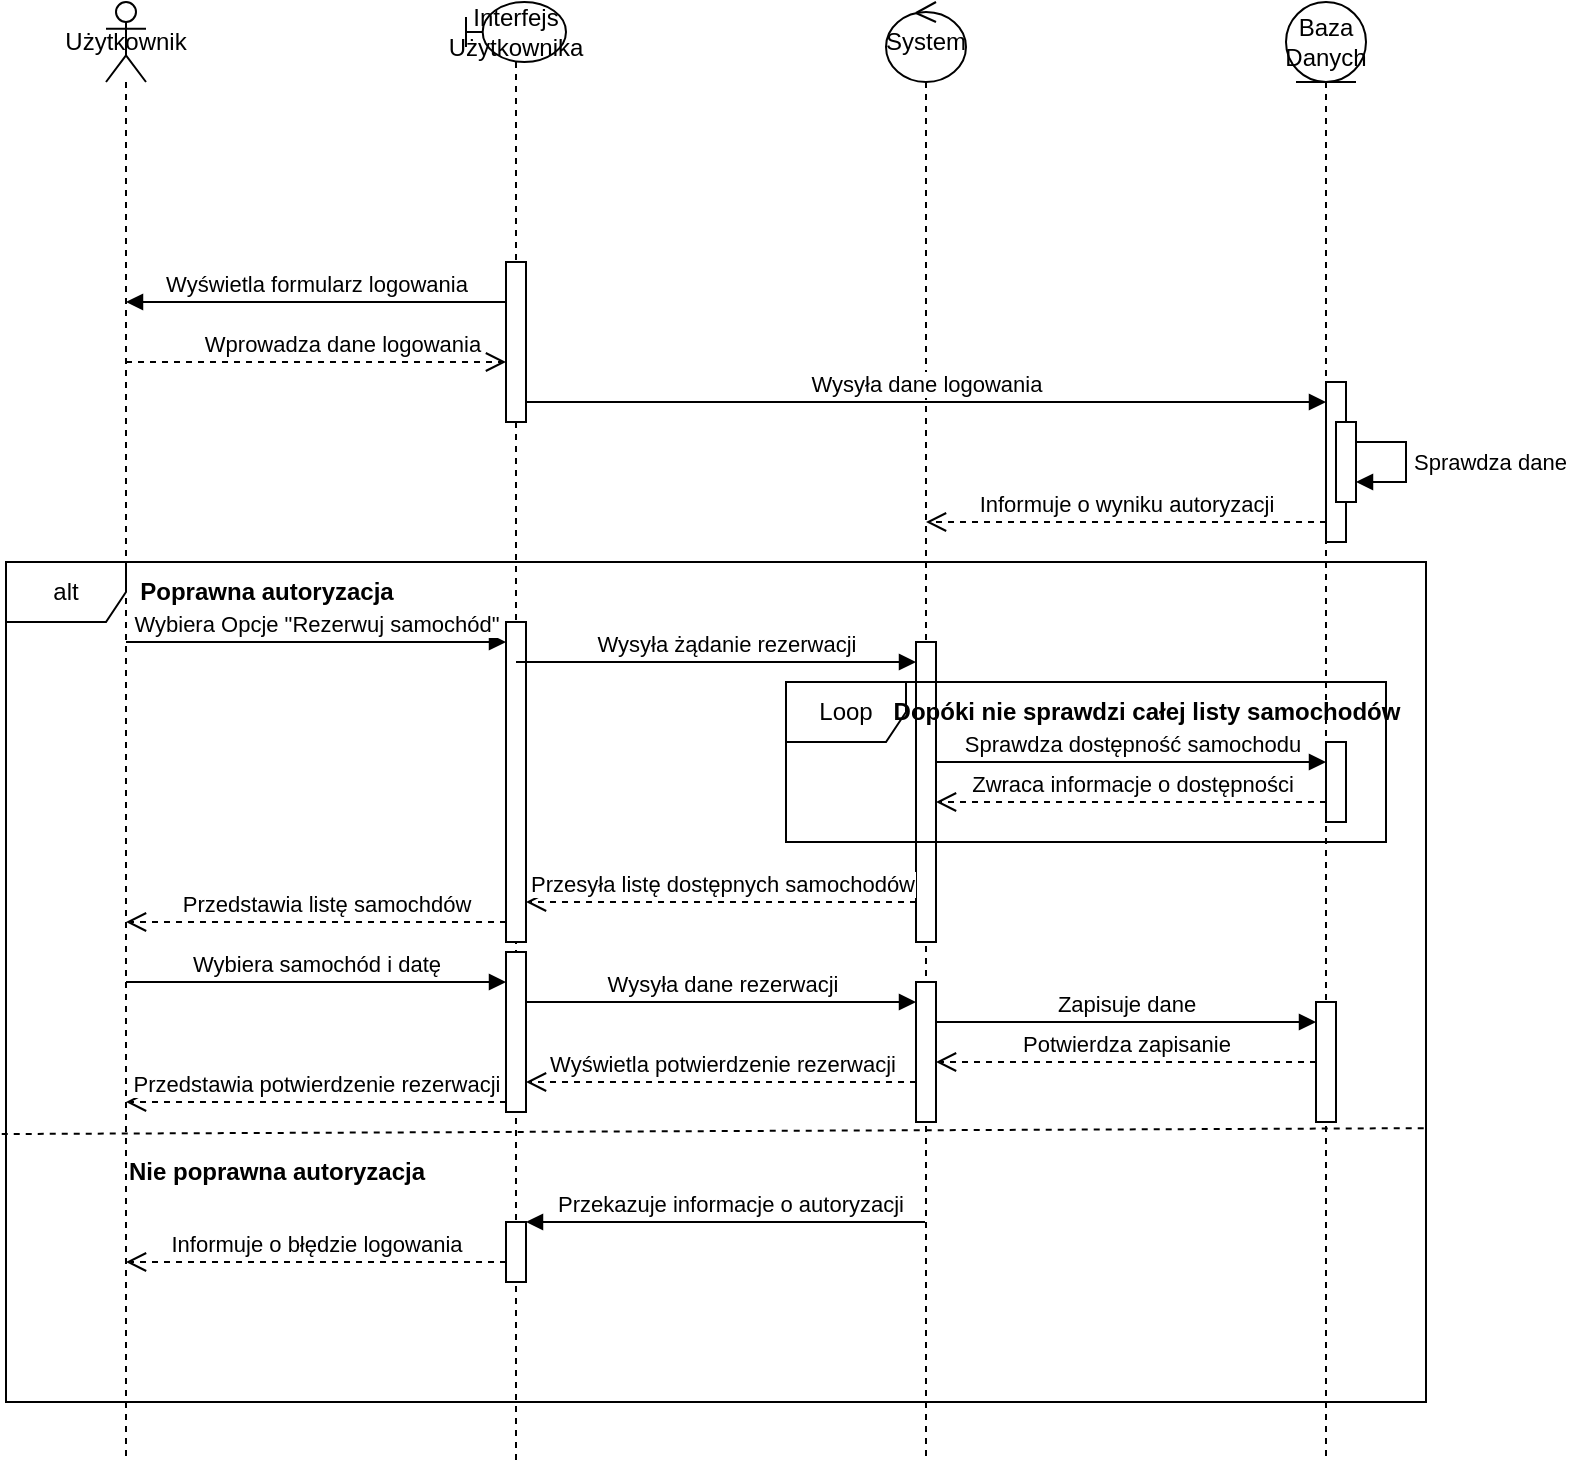 <mxfile version="21.2.9" type="device">
  <diagram name="Strona-1" id="FhrveW3XjT6d9XgOGlOf">
    <mxGraphModel dx="1674" dy="768" grid="1" gridSize="10" guides="1" tooltips="1" connect="1" arrows="1" fold="1" page="1" pageScale="1" pageWidth="827" pageHeight="1169" math="0" shadow="0">
      <root>
        <mxCell id="0" />
        <mxCell id="1" parent="0" />
        <mxCell id="ODl_roxpJbVf6iqvyWE_-2" value="Użytkownik" style="shape=umlLifeline;perimeter=lifelinePerimeter;whiteSpace=wrap;html=1;container=1;dropTarget=0;collapsible=0;recursiveResize=0;outlineConnect=0;portConstraint=eastwest;newEdgeStyle={&quot;edgeStyle&quot;:&quot;elbowEdgeStyle&quot;,&quot;elbow&quot;:&quot;vertical&quot;,&quot;curved&quot;:0,&quot;rounded&quot;:0};participant=umlActor;" vertex="1" parent="1">
          <mxGeometry x="110" y="30" width="20" height="730" as="geometry" />
        </mxCell>
        <mxCell id="ODl_roxpJbVf6iqvyWE_-3" value="System" style="shape=umlLifeline;perimeter=lifelinePerimeter;whiteSpace=wrap;html=1;container=1;dropTarget=0;collapsible=0;recursiveResize=0;outlineConnect=0;portConstraint=eastwest;newEdgeStyle={&quot;edgeStyle&quot;:&quot;elbowEdgeStyle&quot;,&quot;elbow&quot;:&quot;vertical&quot;,&quot;curved&quot;:0,&quot;rounded&quot;:0};participant=umlControl;" vertex="1" parent="1">
          <mxGeometry x="500" y="30" width="40" height="730" as="geometry" />
        </mxCell>
        <mxCell id="ODl_roxpJbVf6iqvyWE_-10" value="" style="html=1;points=[];perimeter=orthogonalPerimeter;outlineConnect=0;targetShapes=umlLifeline;portConstraint=eastwest;newEdgeStyle={&quot;edgeStyle&quot;:&quot;elbowEdgeStyle&quot;,&quot;elbow&quot;:&quot;vertical&quot;,&quot;curved&quot;:0,&quot;rounded&quot;:0};" vertex="1" parent="ODl_roxpJbVf6iqvyWE_-3">
          <mxGeometry x="15" y="320" width="10" height="150" as="geometry" />
        </mxCell>
        <mxCell id="ODl_roxpJbVf6iqvyWE_-4" value="Baza Danych" style="shape=umlLifeline;perimeter=lifelinePerimeter;whiteSpace=wrap;html=1;container=1;dropTarget=0;collapsible=0;recursiveResize=0;outlineConnect=0;portConstraint=eastwest;newEdgeStyle={&quot;edgeStyle&quot;:&quot;elbowEdgeStyle&quot;,&quot;elbow&quot;:&quot;vertical&quot;,&quot;curved&quot;:0,&quot;rounded&quot;:0};participant=umlEntity;" vertex="1" parent="1">
          <mxGeometry x="700" y="30" width="40" height="730" as="geometry" />
        </mxCell>
        <mxCell id="ODl_roxpJbVf6iqvyWE_-6" value="Interfejs Użytkownika" style="shape=umlLifeline;perimeter=lifelinePerimeter;whiteSpace=wrap;html=1;container=1;dropTarget=0;collapsible=0;recursiveResize=0;outlineConnect=0;portConstraint=eastwest;newEdgeStyle={&quot;edgeStyle&quot;:&quot;elbowEdgeStyle&quot;,&quot;elbow&quot;:&quot;vertical&quot;,&quot;curved&quot;:0,&quot;rounded&quot;:0};participant=umlBoundary;size=30;" vertex="1" parent="1">
          <mxGeometry x="290" y="30" width="50" height="730" as="geometry" />
        </mxCell>
        <mxCell id="ODl_roxpJbVf6iqvyWE_-7" value="" style="html=1;points=[];perimeter=orthogonalPerimeter;outlineConnect=0;targetShapes=umlLifeline;portConstraint=eastwest;newEdgeStyle={&quot;edgeStyle&quot;:&quot;elbowEdgeStyle&quot;,&quot;elbow&quot;:&quot;vertical&quot;,&quot;curved&quot;:0,&quot;rounded&quot;:0};" vertex="1" parent="ODl_roxpJbVf6iqvyWE_-6">
          <mxGeometry x="20" y="310" width="10" height="160" as="geometry" />
        </mxCell>
        <mxCell id="ODl_roxpJbVf6iqvyWE_-8" value="Wybiera Opcje &quot;Rezerwuj samochód&quot;" style="html=1;verticalAlign=bottom;endArrow=block;edgeStyle=elbowEdgeStyle;elbow=vertical;curved=0;rounded=0;" edge="1" target="ODl_roxpJbVf6iqvyWE_-7" parent="1" source="ODl_roxpJbVf6iqvyWE_-2">
          <mxGeometry relative="1" as="geometry">
            <mxPoint x="240" y="90" as="sourcePoint" />
            <Array as="points">
              <mxPoint x="220" y="350" />
              <mxPoint x="160" y="440" />
              <mxPoint x="170" y="100" />
              <mxPoint x="220" y="100" />
            </Array>
          </mxGeometry>
        </mxCell>
        <mxCell id="ODl_roxpJbVf6iqvyWE_-9" value="Przedstawia listę samochdów" style="html=1;verticalAlign=bottom;endArrow=open;dashed=1;endSize=8;edgeStyle=elbowEdgeStyle;elbow=vertical;curved=0;rounded=0;" edge="1" source="ODl_roxpJbVf6iqvyWE_-7" parent="1" target="ODl_roxpJbVf6iqvyWE_-2">
          <mxGeometry x="-0.054" relative="1" as="geometry">
            <mxPoint x="240" y="165" as="targetPoint" />
            <Array as="points">
              <mxPoint x="220" y="490" />
              <mxPoint x="260" y="570" />
              <mxPoint x="240" y="480" />
            </Array>
            <mxPoint as="offset" />
          </mxGeometry>
        </mxCell>
        <mxCell id="ODl_roxpJbVf6iqvyWE_-11" value="Wysyła żądanie rezerwacji" style="html=1;verticalAlign=bottom;endArrow=block;edgeStyle=elbowEdgeStyle;elbow=vertical;curved=0;rounded=0;" edge="1" target="ODl_roxpJbVf6iqvyWE_-10" parent="1" source="ODl_roxpJbVf6iqvyWE_-6">
          <mxGeometry x="0.052" relative="1" as="geometry">
            <mxPoint x="445" y="120" as="sourcePoint" />
            <Array as="points">
              <mxPoint x="410" y="360" />
              <mxPoint x="380" y="460" />
              <mxPoint x="420" y="130" />
            </Array>
            <mxPoint as="offset" />
          </mxGeometry>
        </mxCell>
        <mxCell id="ODl_roxpJbVf6iqvyWE_-19" value="Wyświetla formularz logowania" style="html=1;verticalAlign=bottom;endArrow=block;edgeStyle=elbowEdgeStyle;elbow=vertical;curved=0;rounded=0;" edge="1" target="ODl_roxpJbVf6iqvyWE_-2" parent="1" source="ODl_roxpJbVf6iqvyWE_-18">
          <mxGeometry relative="1" as="geometry">
            <mxPoint x="460" y="160" as="sourcePoint" />
            <mxPoint x="315" y="160" as="targetPoint" />
            <Array as="points">
              <mxPoint x="230" y="180" />
              <mxPoint x="480" y="160" />
            </Array>
          </mxGeometry>
        </mxCell>
        <mxCell id="ODl_roxpJbVf6iqvyWE_-20" value="Wprowadza dane logowania" style="html=1;verticalAlign=bottom;endArrow=open;dashed=1;endSize=8;edgeStyle=elbowEdgeStyle;elbow=vertical;curved=0;rounded=0;" edge="1" source="ODl_roxpJbVf6iqvyWE_-2" parent="1" target="ODl_roxpJbVf6iqvyWE_-18">
          <mxGeometry x="0.123" relative="1" as="geometry">
            <mxPoint x="460" y="235" as="targetPoint" />
            <Array as="points">
              <mxPoint x="230" y="210" />
              <mxPoint x="210" y="250" />
            </Array>
            <mxPoint x="1" as="offset" />
          </mxGeometry>
        </mxCell>
        <mxCell id="ODl_roxpJbVf6iqvyWE_-18" value="" style="html=1;points=[];perimeter=orthogonalPerimeter;outlineConnect=0;targetShapes=umlLifeline;portConstraint=eastwest;newEdgeStyle={&quot;edgeStyle&quot;:&quot;elbowEdgeStyle&quot;,&quot;elbow&quot;:&quot;vertical&quot;,&quot;curved&quot;:0,&quot;rounded&quot;:0};" vertex="1" parent="1">
          <mxGeometry x="310" y="160" width="10" height="80" as="geometry" />
        </mxCell>
        <mxCell id="ODl_roxpJbVf6iqvyWE_-21" value="" style="html=1;points=[];perimeter=orthogonalPerimeter;outlineConnect=0;targetShapes=umlLifeline;portConstraint=eastwest;newEdgeStyle={&quot;edgeStyle&quot;:&quot;elbowEdgeStyle&quot;,&quot;elbow&quot;:&quot;vertical&quot;,&quot;curved&quot;:0,&quot;rounded&quot;:0};" vertex="1" parent="1">
          <mxGeometry x="720" y="220" width="10" height="80" as="geometry" />
        </mxCell>
        <mxCell id="ODl_roxpJbVf6iqvyWE_-22" value="Wysyła dane logowania" style="html=1;verticalAlign=bottom;endArrow=block;edgeStyle=elbowEdgeStyle;elbow=vertical;curved=0;rounded=0;" edge="1" target="ODl_roxpJbVf6iqvyWE_-21" parent="1" source="ODl_roxpJbVf6iqvyWE_-18">
          <mxGeometry relative="1" as="geometry">
            <mxPoint x="460" y="200" as="sourcePoint" />
          </mxGeometry>
        </mxCell>
        <mxCell id="ODl_roxpJbVf6iqvyWE_-24" value="" style="html=1;points=[];perimeter=orthogonalPerimeter;outlineConnect=0;targetShapes=umlLifeline;portConstraint=eastwest;newEdgeStyle={&quot;edgeStyle&quot;:&quot;elbowEdgeStyle&quot;,&quot;elbow&quot;:&quot;vertical&quot;,&quot;curved&quot;:0,&quot;rounded&quot;:0};" vertex="1" parent="1">
          <mxGeometry x="725" y="240" width="10" height="40" as="geometry" />
        </mxCell>
        <mxCell id="ODl_roxpJbVf6iqvyWE_-25" value="Sprawdza dane" style="html=1;align=left;spacingLeft=2;endArrow=block;rounded=0;edgeStyle=orthogonalEdgeStyle;curved=0;rounded=0;" edge="1" target="ODl_roxpJbVf6iqvyWE_-24" parent="1" source="ODl_roxpJbVf6iqvyWE_-24">
          <mxGeometry relative="1" as="geometry">
            <mxPoint x="730" y="220" as="sourcePoint" />
            <Array as="points">
              <mxPoint x="760" y="250" />
              <mxPoint x="760" y="270" />
            </Array>
          </mxGeometry>
        </mxCell>
        <mxCell id="ODl_roxpJbVf6iqvyWE_-26" value="alt" style="shape=umlFrame;whiteSpace=wrap;html=1;pointerEvents=0;" vertex="1" parent="1">
          <mxGeometry x="60" y="310" width="710" height="420" as="geometry" />
        </mxCell>
        <mxCell id="ODl_roxpJbVf6iqvyWE_-27" value="" style="endArrow=none;dashed=1;html=1;rounded=0;exitX=-0.003;exitY=0.681;exitDx=0;exitDy=0;exitPerimeter=0;entryX=1;entryY=0.674;entryDx=0;entryDy=0;entryPerimeter=0;" edge="1" parent="1" source="ODl_roxpJbVf6iqvyWE_-26" target="ODl_roxpJbVf6iqvyWE_-26">
          <mxGeometry width="50" height="50" relative="1" as="geometry">
            <mxPoint x="57" y="806" as="sourcePoint" />
            <mxPoint x="788" y="811" as="targetPoint" />
            <Array as="points" />
          </mxGeometry>
        </mxCell>
        <mxCell id="ODl_roxpJbVf6iqvyWE_-28" value="&lt;b&gt;Poprawna autoryzacja&lt;/b&gt;" style="text;html=1;align=center;verticalAlign=middle;resizable=0;points=[];autosize=1;strokeColor=none;fillColor=none;" vertex="1" parent="1">
          <mxGeometry x="115" y="310" width="150" height="30" as="geometry" />
        </mxCell>
        <mxCell id="ODl_roxpJbVf6iqvyWE_-29" value="" style="html=1;points=[];perimeter=orthogonalPerimeter;outlineConnect=0;targetShapes=umlLifeline;portConstraint=eastwest;newEdgeStyle={&quot;edgeStyle&quot;:&quot;elbowEdgeStyle&quot;,&quot;elbow&quot;:&quot;vertical&quot;,&quot;curved&quot;:0,&quot;rounded&quot;:0};" vertex="1" parent="1">
          <mxGeometry x="720" y="400" width="10" height="40" as="geometry" />
        </mxCell>
        <mxCell id="ODl_roxpJbVf6iqvyWE_-30" value="Sprawdza dostępność samochodu" style="html=1;verticalAlign=bottom;endArrow=block;edgeStyle=elbowEdgeStyle;elbow=vertical;curved=0;rounded=0;" edge="1" target="ODl_roxpJbVf6iqvyWE_-29" parent="1" source="ODl_roxpJbVf6iqvyWE_-10">
          <mxGeometry relative="1" as="geometry">
            <mxPoint x="540" y="410" as="sourcePoint" />
            <Array as="points">
              <mxPoint x="620" y="410" />
              <mxPoint x="580" y="380" />
              <mxPoint x="630" y="350" />
            </Array>
          </mxGeometry>
        </mxCell>
        <mxCell id="ODl_roxpJbVf6iqvyWE_-31" value="Zwraca informacje o dostępności" style="html=1;verticalAlign=bottom;endArrow=open;dashed=1;endSize=8;edgeStyle=elbowEdgeStyle;elbow=vertical;curved=0;rounded=0;" edge="1" source="ODl_roxpJbVf6iqvyWE_-29" parent="1" target="ODl_roxpJbVf6iqvyWE_-10">
          <mxGeometry relative="1" as="geometry">
            <mxPoint x="650" y="410" as="targetPoint" />
            <Array as="points">
              <mxPoint x="610" y="430" />
              <mxPoint x="630" y="400" />
              <mxPoint x="630" y="370" />
            </Array>
          </mxGeometry>
        </mxCell>
        <mxCell id="ODl_roxpJbVf6iqvyWE_-32" value="Loop" style="shape=umlFrame;whiteSpace=wrap;html=1;pointerEvents=0;" vertex="1" parent="1">
          <mxGeometry x="450" y="370" width="300" height="80" as="geometry" />
        </mxCell>
        <mxCell id="ODl_roxpJbVf6iqvyWE_-33" value="&lt;b&gt;Dopóki nie sprawdzi całej listy samochodów&lt;/b&gt;" style="text;html=1;align=center;verticalAlign=middle;resizable=0;points=[];autosize=1;strokeColor=none;fillColor=none;" vertex="1" parent="1">
          <mxGeometry x="490" y="370" width="280" height="30" as="geometry" />
        </mxCell>
        <mxCell id="ODl_roxpJbVf6iqvyWE_-34" value="Przesyła listę dostępnych samochodów" style="html=1;verticalAlign=bottom;endArrow=open;dashed=1;endSize=8;edgeStyle=elbowEdgeStyle;elbow=vertical;curved=0;rounded=0;" edge="1" parent="1" source="ODl_roxpJbVf6iqvyWE_-10" target="ODl_roxpJbVf6iqvyWE_-7">
          <mxGeometry relative="1" as="geometry">
            <mxPoint x="320" y="480" as="targetPoint" />
            <mxPoint x="515" y="480" as="sourcePoint" />
            <Array as="points">
              <mxPoint x="430" y="480" />
              <mxPoint x="405" y="480" />
              <mxPoint x="425" y="450" />
              <mxPoint x="425" y="420" />
            </Array>
          </mxGeometry>
        </mxCell>
        <mxCell id="ODl_roxpJbVf6iqvyWE_-35" value="" style="html=1;points=[];perimeter=orthogonalPerimeter;outlineConnect=0;targetShapes=umlLifeline;portConstraint=eastwest;newEdgeStyle={&quot;edgeStyle&quot;:&quot;elbowEdgeStyle&quot;,&quot;elbow&quot;:&quot;vertical&quot;,&quot;curved&quot;:0,&quot;rounded&quot;:0};" vertex="1" parent="1">
          <mxGeometry x="310" y="505" width="10" height="80" as="geometry" />
        </mxCell>
        <mxCell id="ODl_roxpJbVf6iqvyWE_-36" value="Wybiera samochód i datę" style="html=1;verticalAlign=bottom;endArrow=block;edgeStyle=elbowEdgeStyle;elbow=vertical;curved=0;rounded=0;" edge="1" target="ODl_roxpJbVf6iqvyWE_-35" parent="1" source="ODl_roxpJbVf6iqvyWE_-2">
          <mxGeometry x="-0.002" relative="1" as="geometry">
            <mxPoint x="240" y="505" as="sourcePoint" />
            <Array as="points">
              <mxPoint x="220" y="520" />
            </Array>
            <mxPoint as="offset" />
          </mxGeometry>
        </mxCell>
        <mxCell id="ODl_roxpJbVf6iqvyWE_-37" value="Przedstawia potwierdzenie rezerwacji" style="html=1;verticalAlign=bottom;endArrow=open;dashed=1;endSize=8;edgeStyle=elbowEdgeStyle;elbow=vertical;curved=0;rounded=0;" edge="1" source="ODl_roxpJbVf6iqvyWE_-35" parent="1" target="ODl_roxpJbVf6iqvyWE_-2">
          <mxGeometry relative="1" as="geometry">
            <mxPoint x="240" y="580" as="targetPoint" />
            <Array as="points">
              <mxPoint x="220" y="580" />
            </Array>
          </mxGeometry>
        </mxCell>
        <mxCell id="ODl_roxpJbVf6iqvyWE_-38" value="" style="html=1;points=[];perimeter=orthogonalPerimeter;outlineConnect=0;targetShapes=umlLifeline;portConstraint=eastwest;newEdgeStyle={&quot;edgeStyle&quot;:&quot;elbowEdgeStyle&quot;,&quot;elbow&quot;:&quot;vertical&quot;,&quot;curved&quot;:0,&quot;rounded&quot;:0};" vertex="1" parent="1">
          <mxGeometry x="515" y="520" width="10" height="70" as="geometry" />
        </mxCell>
        <mxCell id="ODl_roxpJbVf6iqvyWE_-39" value="Wysyła dane rezerwacji" style="html=1;verticalAlign=bottom;endArrow=block;edgeStyle=elbowEdgeStyle;elbow=vertical;curved=0;rounded=0;" edge="1" target="ODl_roxpJbVf6iqvyWE_-38" parent="1" source="ODl_roxpJbVf6iqvyWE_-35">
          <mxGeometry relative="1" as="geometry">
            <mxPoint x="445" y="510" as="sourcePoint" />
            <Array as="points">
              <mxPoint x="418" y="530" />
            </Array>
          </mxGeometry>
        </mxCell>
        <mxCell id="ODl_roxpJbVf6iqvyWE_-40" value="Wyświetla potwierdzenie rezerwacji" style="html=1;verticalAlign=bottom;endArrow=open;dashed=1;endSize=8;edgeStyle=elbowEdgeStyle;elbow=vertical;curved=0;rounded=0;" edge="1" source="ODl_roxpJbVf6iqvyWE_-38" parent="1" target="ODl_roxpJbVf6iqvyWE_-35">
          <mxGeometry relative="1" as="geometry">
            <mxPoint x="445" y="585" as="targetPoint" />
            <Array as="points">
              <mxPoint x="400" y="570" />
              <mxPoint x="480" y="580" />
            </Array>
          </mxGeometry>
        </mxCell>
        <mxCell id="ODl_roxpJbVf6iqvyWE_-41" value="" style="html=1;points=[];perimeter=orthogonalPerimeter;outlineConnect=0;targetShapes=umlLifeline;portConstraint=eastwest;newEdgeStyle={&quot;edgeStyle&quot;:&quot;elbowEdgeStyle&quot;,&quot;elbow&quot;:&quot;vertical&quot;,&quot;curved&quot;:0,&quot;rounded&quot;:0};" vertex="1" parent="1">
          <mxGeometry x="715" y="530" width="10" height="60" as="geometry" />
        </mxCell>
        <mxCell id="ODl_roxpJbVf6iqvyWE_-42" value="Zapisuje dane" style="html=1;verticalAlign=bottom;endArrow=block;edgeStyle=elbowEdgeStyle;elbow=vertical;curved=0;rounded=0;" edge="1" target="ODl_roxpJbVf6iqvyWE_-41" parent="1" source="ODl_roxpJbVf6iqvyWE_-38">
          <mxGeometry relative="1" as="geometry">
            <mxPoint x="645" y="510" as="sourcePoint" />
            <Array as="points">
              <mxPoint x="610" y="540" />
            </Array>
            <mxPoint as="offset" />
          </mxGeometry>
        </mxCell>
        <mxCell id="ODl_roxpJbVf6iqvyWE_-43" value="Potwierdza zapisanie" style="html=1;verticalAlign=bottom;endArrow=open;dashed=1;endSize=8;edgeStyle=elbowEdgeStyle;elbow=vertical;curved=0;rounded=0;" edge="1" source="ODl_roxpJbVf6iqvyWE_-41" parent="1" target="ODl_roxpJbVf6iqvyWE_-38">
          <mxGeometry relative="1" as="geometry">
            <mxPoint x="645" y="585" as="targetPoint" />
          </mxGeometry>
        </mxCell>
        <mxCell id="ODl_roxpJbVf6iqvyWE_-44" value="" style="html=1;points=[];perimeter=orthogonalPerimeter;outlineConnect=0;targetShapes=umlLifeline;portConstraint=eastwest;newEdgeStyle={&quot;edgeStyle&quot;:&quot;elbowEdgeStyle&quot;,&quot;elbow&quot;:&quot;vertical&quot;,&quot;curved&quot;:0,&quot;rounded&quot;:0};" vertex="1" parent="1">
          <mxGeometry x="310" y="640" width="10" height="30" as="geometry" />
        </mxCell>
        <mxCell id="ODl_roxpJbVf6iqvyWE_-45" value="Przekazuje informacje o autoryzacji" style="html=1;verticalAlign=bottom;endArrow=block;edgeStyle=elbowEdgeStyle;elbow=vertical;curved=0;rounded=0;" edge="1" target="ODl_roxpJbVf6iqvyWE_-44" parent="1" source="ODl_roxpJbVf6iqvyWE_-3">
          <mxGeometry x="-0.025" relative="1" as="geometry">
            <mxPoint x="240" y="610" as="sourcePoint" />
            <Array as="points">
              <mxPoint x="370" y="640" />
              <mxPoint x="490" y="620" />
            </Array>
            <mxPoint as="offset" />
          </mxGeometry>
        </mxCell>
        <mxCell id="ODl_roxpJbVf6iqvyWE_-46" value="Informuje o błędzie logowania" style="html=1;verticalAlign=bottom;endArrow=open;dashed=1;endSize=8;edgeStyle=elbowEdgeStyle;elbow=vertical;curved=0;rounded=0;" edge="1" source="ODl_roxpJbVf6iqvyWE_-44" parent="1" target="ODl_roxpJbVf6iqvyWE_-2">
          <mxGeometry relative="1" as="geometry">
            <mxPoint x="240" y="685" as="targetPoint" />
            <Array as="points">
              <mxPoint x="240" y="660" />
              <mxPoint x="260" y="630" />
              <mxPoint x="240" y="650" />
            </Array>
          </mxGeometry>
        </mxCell>
        <mxCell id="ODl_roxpJbVf6iqvyWE_-47" value="Informuje o wyniku autoryzacji" style="html=1;verticalAlign=bottom;endArrow=open;dashed=1;endSize=8;edgeStyle=elbowEdgeStyle;elbow=vertical;curved=0;rounded=0;" edge="1" parent="1" source="ODl_roxpJbVf6iqvyWE_-21" target="ODl_roxpJbVf6iqvyWE_-3">
          <mxGeometry x="-0.002" relative="1" as="geometry">
            <mxPoint x="520" y="280" as="targetPoint" />
            <mxPoint x="720" y="280" as="sourcePoint" />
            <Array as="points">
              <mxPoint x="590" y="290" />
              <mxPoint x="605" y="280" />
              <mxPoint x="685" y="290" />
            </Array>
            <mxPoint as="offset" />
          </mxGeometry>
        </mxCell>
        <mxCell id="ODl_roxpJbVf6iqvyWE_-48" value="&lt;b&gt;Nie poprawna autoryzacja&lt;/b&gt;" style="text;html=1;align=center;verticalAlign=middle;resizable=0;points=[];autosize=1;strokeColor=none;fillColor=none;" vertex="1" parent="1">
          <mxGeometry x="110" y="600" width="170" height="30" as="geometry" />
        </mxCell>
      </root>
    </mxGraphModel>
  </diagram>
</mxfile>
